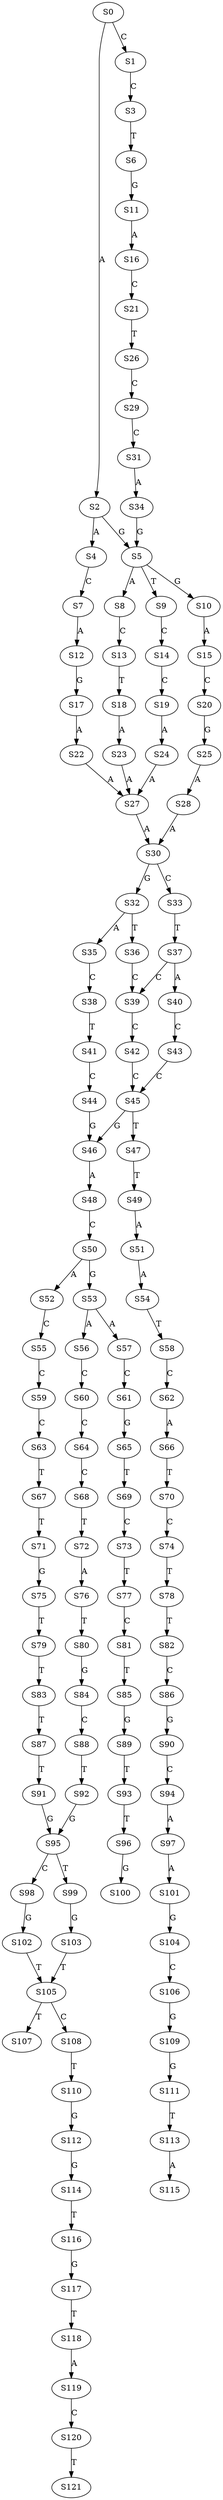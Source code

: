 strict digraph  {
	S0 -> S1 [ label = C ];
	S0 -> S2 [ label = A ];
	S1 -> S3 [ label = C ];
	S2 -> S4 [ label = A ];
	S2 -> S5 [ label = G ];
	S3 -> S6 [ label = T ];
	S4 -> S7 [ label = C ];
	S5 -> S8 [ label = A ];
	S5 -> S9 [ label = T ];
	S5 -> S10 [ label = G ];
	S6 -> S11 [ label = G ];
	S7 -> S12 [ label = A ];
	S8 -> S13 [ label = C ];
	S9 -> S14 [ label = C ];
	S10 -> S15 [ label = A ];
	S11 -> S16 [ label = A ];
	S12 -> S17 [ label = G ];
	S13 -> S18 [ label = T ];
	S14 -> S19 [ label = C ];
	S15 -> S20 [ label = C ];
	S16 -> S21 [ label = C ];
	S17 -> S22 [ label = A ];
	S18 -> S23 [ label = A ];
	S19 -> S24 [ label = A ];
	S20 -> S25 [ label = G ];
	S21 -> S26 [ label = T ];
	S22 -> S27 [ label = A ];
	S23 -> S27 [ label = A ];
	S24 -> S27 [ label = A ];
	S25 -> S28 [ label = A ];
	S26 -> S29 [ label = C ];
	S27 -> S30 [ label = A ];
	S28 -> S30 [ label = A ];
	S29 -> S31 [ label = C ];
	S30 -> S32 [ label = G ];
	S30 -> S33 [ label = C ];
	S31 -> S34 [ label = A ];
	S32 -> S35 [ label = A ];
	S32 -> S36 [ label = T ];
	S33 -> S37 [ label = T ];
	S34 -> S5 [ label = G ];
	S35 -> S38 [ label = C ];
	S36 -> S39 [ label = C ];
	S37 -> S40 [ label = A ];
	S37 -> S39 [ label = C ];
	S38 -> S41 [ label = T ];
	S39 -> S42 [ label = C ];
	S40 -> S43 [ label = C ];
	S41 -> S44 [ label = C ];
	S42 -> S45 [ label = C ];
	S43 -> S45 [ label = C ];
	S44 -> S46 [ label = G ];
	S45 -> S47 [ label = T ];
	S45 -> S46 [ label = G ];
	S46 -> S48 [ label = A ];
	S47 -> S49 [ label = T ];
	S48 -> S50 [ label = C ];
	S49 -> S51 [ label = A ];
	S50 -> S52 [ label = A ];
	S50 -> S53 [ label = G ];
	S51 -> S54 [ label = A ];
	S52 -> S55 [ label = C ];
	S53 -> S56 [ label = A ];
	S53 -> S57 [ label = A ];
	S54 -> S58 [ label = T ];
	S55 -> S59 [ label = C ];
	S56 -> S60 [ label = C ];
	S57 -> S61 [ label = C ];
	S58 -> S62 [ label = C ];
	S59 -> S63 [ label = C ];
	S60 -> S64 [ label = C ];
	S61 -> S65 [ label = G ];
	S62 -> S66 [ label = A ];
	S63 -> S67 [ label = T ];
	S64 -> S68 [ label = C ];
	S65 -> S69 [ label = T ];
	S66 -> S70 [ label = T ];
	S67 -> S71 [ label = T ];
	S68 -> S72 [ label = T ];
	S69 -> S73 [ label = C ];
	S70 -> S74 [ label = C ];
	S71 -> S75 [ label = G ];
	S72 -> S76 [ label = A ];
	S73 -> S77 [ label = T ];
	S74 -> S78 [ label = T ];
	S75 -> S79 [ label = T ];
	S76 -> S80 [ label = T ];
	S77 -> S81 [ label = C ];
	S78 -> S82 [ label = T ];
	S79 -> S83 [ label = T ];
	S80 -> S84 [ label = G ];
	S81 -> S85 [ label = T ];
	S82 -> S86 [ label = C ];
	S83 -> S87 [ label = T ];
	S84 -> S88 [ label = C ];
	S85 -> S89 [ label = G ];
	S86 -> S90 [ label = G ];
	S87 -> S91 [ label = T ];
	S88 -> S92 [ label = T ];
	S89 -> S93 [ label = T ];
	S90 -> S94 [ label = C ];
	S91 -> S95 [ label = G ];
	S92 -> S95 [ label = G ];
	S93 -> S96 [ label = T ];
	S94 -> S97 [ label = A ];
	S95 -> S98 [ label = C ];
	S95 -> S99 [ label = T ];
	S96 -> S100 [ label = G ];
	S97 -> S101 [ label = A ];
	S98 -> S102 [ label = G ];
	S99 -> S103 [ label = G ];
	S101 -> S104 [ label = G ];
	S102 -> S105 [ label = T ];
	S103 -> S105 [ label = T ];
	S104 -> S106 [ label = C ];
	S105 -> S107 [ label = T ];
	S105 -> S108 [ label = C ];
	S106 -> S109 [ label = G ];
	S108 -> S110 [ label = T ];
	S109 -> S111 [ label = G ];
	S110 -> S112 [ label = G ];
	S111 -> S113 [ label = T ];
	S112 -> S114 [ label = G ];
	S113 -> S115 [ label = A ];
	S114 -> S116 [ label = T ];
	S116 -> S117 [ label = G ];
	S117 -> S118 [ label = T ];
	S118 -> S119 [ label = A ];
	S119 -> S120 [ label = C ];
	S120 -> S121 [ label = T ];
}
